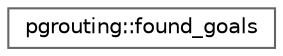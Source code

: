 digraph "Graphical Class Hierarchy"
{
 // LATEX_PDF_SIZE
  bgcolor="transparent";
  edge [fontname=Helvetica,fontsize=10,labelfontname=Helvetica,labelfontsize=10];
  node [fontname=Helvetica,fontsize=10,shape=box,height=0.2,width=0.4];
  rankdir="LR";
  Node0 [id="Node000000",label="pgrouting::found_goals",height=0.2,width=0.4,color="grey40", fillcolor="white", style="filled",URL="$structpgrouting_1_1found__goals.html",tooltip="exception for visitor termination"];
}
